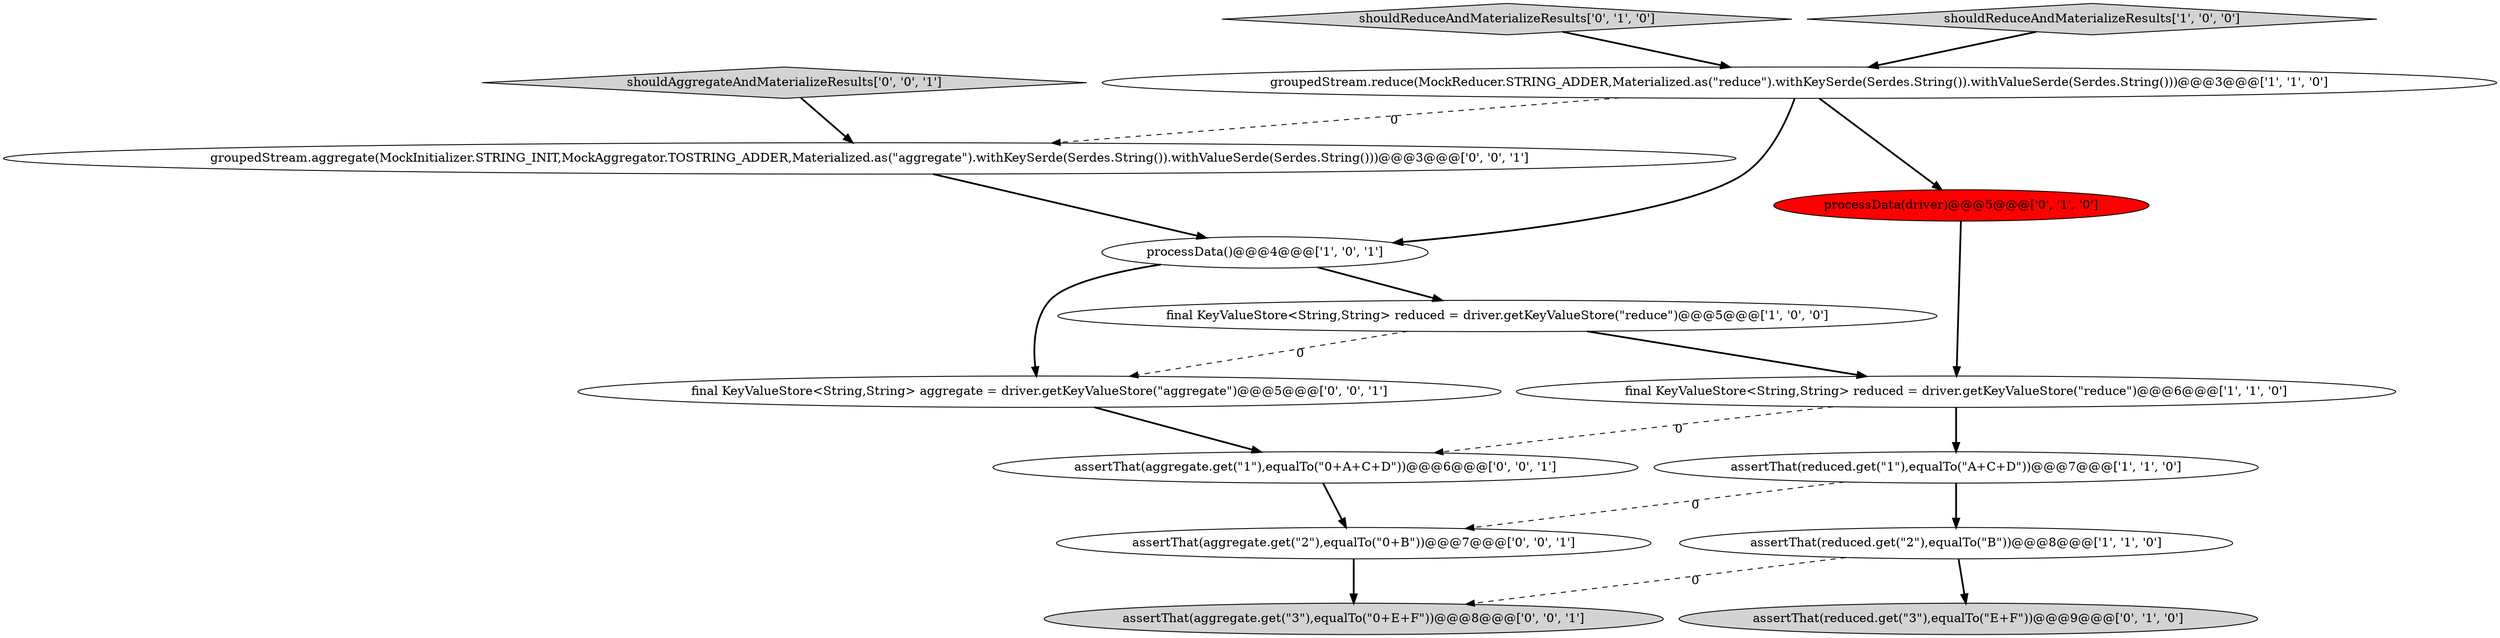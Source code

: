 digraph {
3 [style = filled, label = "final KeyValueStore<String,String> reduced = driver.getKeyValueStore(\"reduce\")@@@5@@@['1', '0', '0']", fillcolor = white, shape = ellipse image = "AAA0AAABBB1BBB"];
0 [style = filled, label = "assertThat(reduced.get(\"1\"),equalTo(\"A+C+D\"))@@@7@@@['1', '1', '0']", fillcolor = white, shape = ellipse image = "AAA0AAABBB1BBB"];
11 [style = filled, label = "groupedStream.aggregate(MockInitializer.STRING_INIT,MockAggregator.TOSTRING_ADDER,Materialized.as(\"aggregate\").withKeySerde(Serdes.String()).withValueSerde(Serdes.String()))@@@3@@@['0', '0', '1']", fillcolor = white, shape = ellipse image = "AAA0AAABBB3BBB"];
10 [style = filled, label = "assertThat(aggregate.get(\"2\"),equalTo(\"0+B\"))@@@7@@@['0', '0', '1']", fillcolor = white, shape = ellipse image = "AAA0AAABBB3BBB"];
13 [style = filled, label = "assertThat(aggregate.get(\"3\"),equalTo(\"0+E+F\"))@@@8@@@['0', '0', '1']", fillcolor = lightgray, shape = ellipse image = "AAA0AAABBB3BBB"];
5 [style = filled, label = "final KeyValueStore<String,String> reduced = driver.getKeyValueStore(\"reduce\")@@@6@@@['1', '1', '0']", fillcolor = white, shape = ellipse image = "AAA0AAABBB1BBB"];
9 [style = filled, label = "shouldReduceAndMaterializeResults['0', '1', '0']", fillcolor = lightgray, shape = diamond image = "AAA0AAABBB2BBB"];
2 [style = filled, label = "processData()@@@4@@@['1', '0', '1']", fillcolor = white, shape = ellipse image = "AAA0AAABBB1BBB"];
15 [style = filled, label = "assertThat(aggregate.get(\"1\"),equalTo(\"0+A+C+D\"))@@@6@@@['0', '0', '1']", fillcolor = white, shape = ellipse image = "AAA0AAABBB3BBB"];
6 [style = filled, label = "groupedStream.reduce(MockReducer.STRING_ADDER,Materialized.as(\"reduce\").withKeySerde(Serdes.String()).withValueSerde(Serdes.String()))@@@3@@@['1', '1', '0']", fillcolor = white, shape = ellipse image = "AAA0AAABBB1BBB"];
4 [style = filled, label = "shouldReduceAndMaterializeResults['1', '0', '0']", fillcolor = lightgray, shape = diamond image = "AAA0AAABBB1BBB"];
8 [style = filled, label = "assertThat(reduced.get(\"3\"),equalTo(\"E+F\"))@@@9@@@['0', '1', '0']", fillcolor = lightgray, shape = ellipse image = "AAA0AAABBB2BBB"];
1 [style = filled, label = "assertThat(reduced.get(\"2\"),equalTo(\"B\"))@@@8@@@['1', '1', '0']", fillcolor = white, shape = ellipse image = "AAA0AAABBB1BBB"];
7 [style = filled, label = "processData(driver)@@@5@@@['0', '1', '0']", fillcolor = red, shape = ellipse image = "AAA1AAABBB2BBB"];
12 [style = filled, label = "final KeyValueStore<String,String> aggregate = driver.getKeyValueStore(\"aggregate\")@@@5@@@['0', '0', '1']", fillcolor = white, shape = ellipse image = "AAA0AAABBB3BBB"];
14 [style = filled, label = "shouldAggregateAndMaterializeResults['0', '0', '1']", fillcolor = lightgray, shape = diamond image = "AAA0AAABBB3BBB"];
15->10 [style = bold, label=""];
1->8 [style = bold, label=""];
4->6 [style = bold, label=""];
2->3 [style = bold, label=""];
6->11 [style = dashed, label="0"];
12->15 [style = bold, label=""];
11->2 [style = bold, label=""];
0->10 [style = dashed, label="0"];
2->12 [style = bold, label=""];
9->6 [style = bold, label=""];
6->2 [style = bold, label=""];
1->13 [style = dashed, label="0"];
3->5 [style = bold, label=""];
7->5 [style = bold, label=""];
3->12 [style = dashed, label="0"];
5->0 [style = bold, label=""];
10->13 [style = bold, label=""];
0->1 [style = bold, label=""];
6->7 [style = bold, label=""];
5->15 [style = dashed, label="0"];
14->11 [style = bold, label=""];
}
